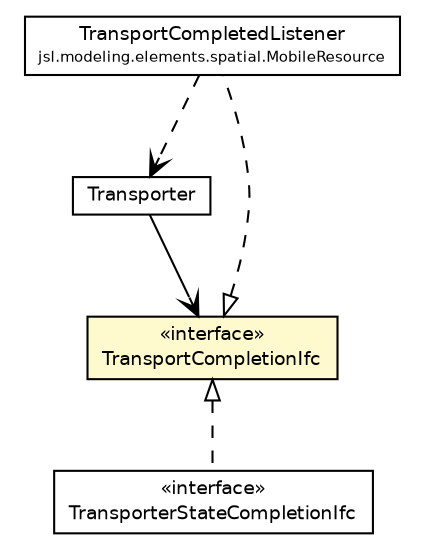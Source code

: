 #!/usr/local/bin/dot
#
# Class diagram 
# Generated by UMLGraph version 5.4 (http://www.umlgraph.org/)
#

digraph G {
	edge [fontname="Helvetica",fontsize=10,labelfontname="Helvetica",labelfontsize=10];
	node [fontname="Helvetica",fontsize=10,shape=plaintext];
	nodesep=0.25;
	ranksep=0.5;
	// jsl.modeling.elements.spatial.MobileResource.TransportCompletedListener
	c219726 [label=<<table title="jsl.modeling.elements.spatial.MobileResource.TransportCompletedListener" border="0" cellborder="1" cellspacing="0" cellpadding="2" port="p" href="../MobileResource.TransportCompletedListener.html">
		<tr><td><table border="0" cellspacing="0" cellpadding="1">
<tr><td align="center" balign="center"> TransportCompletedListener </td></tr>
<tr><td align="center" balign="center"><font point-size="7.0"> jsl.modeling.elements.spatial.MobileResource </font></td></tr>
		</table></td></tr>
		</table>>, URL="../MobileResource.TransportCompletedListener.html", fontname="Helvetica", fontcolor="black", fontsize=9.0];
	// jsl.modeling.elements.spatial.transporter.TransporterStateCompletionIfc
	c219740 [label=<<table title="jsl.modeling.elements.spatial.transporter.TransporterStateCompletionIfc" border="0" cellborder="1" cellspacing="0" cellpadding="2" port="p" href="./TransporterStateCompletionIfc.html">
		<tr><td><table border="0" cellspacing="0" cellpadding="1">
<tr><td align="center" balign="center"> &#171;interface&#187; </td></tr>
<tr><td align="center" balign="center"> TransporterStateCompletionIfc </td></tr>
		</table></td></tr>
		</table>>, URL="./TransporterStateCompletionIfc.html", fontname="Helvetica", fontcolor="black", fontsize=9.0];
	// jsl.modeling.elements.spatial.transporter.Transporter
	c219746 [label=<<table title="jsl.modeling.elements.spatial.transporter.Transporter" border="0" cellborder="1" cellspacing="0" cellpadding="2" port="p" href="./Transporter.html">
		<tr><td><table border="0" cellspacing="0" cellpadding="1">
<tr><td align="center" balign="center"> Transporter </td></tr>
		</table></td></tr>
		</table>>, URL="./Transporter.html", fontname="Helvetica", fontcolor="black", fontsize=9.0];
	// jsl.modeling.elements.spatial.transporter.TransportCompletionIfc
	c219755 [label=<<table title="jsl.modeling.elements.spatial.transporter.TransportCompletionIfc" border="0" cellborder="1" cellspacing="0" cellpadding="2" port="p" bgcolor="lemonChiffon" href="./TransportCompletionIfc.html">
		<tr><td><table border="0" cellspacing="0" cellpadding="1">
<tr><td align="center" balign="center"> &#171;interface&#187; </td></tr>
<tr><td align="center" balign="center"> TransportCompletionIfc </td></tr>
		</table></td></tr>
		</table>>, URL="./TransportCompletionIfc.html", fontname="Helvetica", fontcolor="black", fontsize=9.0];
	//jsl.modeling.elements.spatial.MobileResource.TransportCompletedListener implements jsl.modeling.elements.spatial.transporter.TransportCompletionIfc
	c219755:p -> c219726:p [dir=back,arrowtail=empty,style=dashed];
	//jsl.modeling.elements.spatial.transporter.TransporterStateCompletionIfc implements jsl.modeling.elements.spatial.transporter.TransportCompletionIfc
	c219755:p -> c219740:p [dir=back,arrowtail=empty,style=dashed];
	// jsl.modeling.elements.spatial.transporter.Transporter NAVASSOC jsl.modeling.elements.spatial.transporter.TransportCompletionIfc
	c219746:p -> c219755:p [taillabel="", label="", headlabel="", fontname="Helvetica", fontcolor="black", fontsize=10.0, color="black", arrowhead=open];
	// jsl.modeling.elements.spatial.MobileResource.TransportCompletedListener DEPEND jsl.modeling.elements.spatial.transporter.Transporter
	c219726:p -> c219746:p [taillabel="", label="", headlabel="", fontname="Helvetica", fontcolor="black", fontsize=10.0, color="black", arrowhead=open, style=dashed];
}

